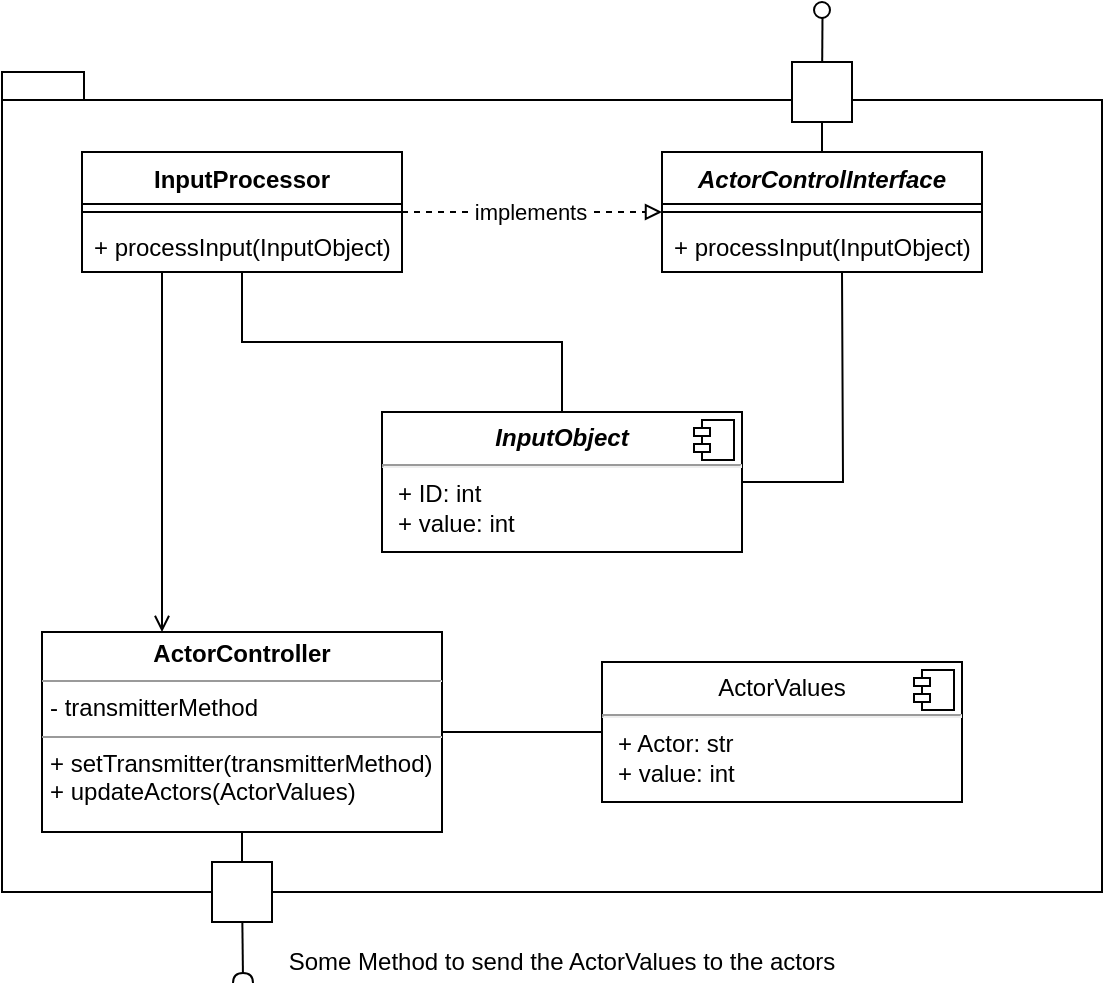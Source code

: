 <mxfile version="20.5.3" type="embed"><diagram id="23iRSUPoRavnBvh4doch" name="Bausteinsicht"><mxGraphModel dx="981" dy="1118" grid="1" gridSize="10" guides="1" tooltips="1" connect="1" arrows="1" fold="1" page="1" pageScale="1" pageWidth="827" pageHeight="1169" math="0" shadow="0"><root><mxCell id="0"/><mxCell id="1" parent="0"/><mxCell id="2" value="" style="shape=folder;fontStyle=1;spacingTop=10;tabWidth=40;tabHeight=14;tabPosition=left;html=1;" vertex="1" parent="1"><mxGeometry x="100" y="170" width="550" height="410" as="geometry"/></mxCell><mxCell id="16" style="edgeStyle=orthogonalEdgeStyle;rounded=0;orthogonalLoop=1;jettySize=auto;html=1;endArrow=block;endFill=0;startArrow=none;startFill=0;dashed=1;exitX=1;exitY=0.5;exitDx=0;exitDy=0;" edge="1" parent="1" source="38"><mxGeometry relative="1" as="geometry"><mxPoint x="310" y="240" as="sourcePoint"/><mxPoint x="430" y="240" as="targetPoint"/></mxGeometry></mxCell><mxCell id="17" value="implements" style="edgeLabel;html=1;align=center;verticalAlign=middle;resizable=0;points=[];" vertex="1" connectable="0" parent="16"><mxGeometry x="-0.333" relative="1" as="geometry"><mxPoint x="20" as="offset"/></mxGeometry></mxCell><mxCell id="18" style="edgeStyle=orthogonalEdgeStyle;rounded=0;orthogonalLoop=1;jettySize=auto;html=1;startArrow=none;startFill=0;endArrow=none;endFill=0;" edge="1" parent="1" source="9"><mxGeometry relative="1" as="geometry"><mxPoint x="520" y="270" as="targetPoint"/></mxGeometry></mxCell><mxCell id="9" value="&lt;p style=&quot;margin:0px;margin-top:6px;text-align:center;&quot;&gt;&lt;b&gt;&lt;i&gt;InputObject&lt;/i&gt;&lt;/b&gt;&lt;/p&gt;&lt;hr&gt;&lt;p style=&quot;margin:0px;margin-left:8px;&quot;&gt;+ ID: int&lt;br&gt;+ value: int&lt;/p&gt;" style="align=left;overflow=fill;html=1;dropTarget=0;" vertex="1" parent="1"><mxGeometry x="290" y="340" width="180" height="70" as="geometry"/></mxCell><mxCell id="10" value="" style="shape=component;jettyWidth=8;jettyHeight=4;" vertex="1" parent="9"><mxGeometry x="1" width="20" height="20" relative="1" as="geometry"><mxPoint x="-24" y="4" as="offset"/></mxGeometry></mxCell><mxCell id="24" style="edgeStyle=orthogonalEdgeStyle;rounded=0;orthogonalLoop=1;jettySize=auto;html=1;startArrow=none;startFill=0;endArrow=none;endFill=0;exitX=1;exitY=0.5;exitDx=0;exitDy=0;" edge="1" parent="1" source="35" target="22"><mxGeometry relative="1" as="geometry"><mxPoint x="310" y="515" as="sourcePoint"/></mxGeometry></mxCell><mxCell id="31" style="edgeStyle=orthogonalEdgeStyle;rounded=0;orthogonalLoop=1;jettySize=auto;html=1;entryX=0;entryY=0.5;entryDx=0;entryDy=0;startArrow=none;startFill=0;endArrow=none;endFill=0;exitX=0.5;exitY=1;exitDx=0;exitDy=0;" edge="1" parent="1" source="35" target="25"><mxGeometry relative="1" as="geometry"><mxPoint x="220" y="560" as="sourcePoint"/></mxGeometry></mxCell><mxCell id="22" value="&lt;p style=&quot;margin:0px;margin-top:6px;text-align:center;&quot;&gt;ActorValues&lt;/p&gt;&lt;hr&gt;&lt;p style=&quot;margin:0px;margin-left:8px;&quot;&gt;+ Actor: str&lt;br&gt;+ value: int&lt;/p&gt;" style="align=left;overflow=fill;html=1;dropTarget=0;" vertex="1" parent="1"><mxGeometry x="400" y="465" width="180" height="70" as="geometry"/></mxCell><mxCell id="23" value="" style="shape=component;jettyWidth=8;jettyHeight=4;" vertex="1" parent="22"><mxGeometry x="1" width="20" height="20" relative="1" as="geometry"><mxPoint x="-24" y="4" as="offset"/></mxGeometry></mxCell><mxCell id="28" value="" style="group;rotation=90;" vertex="1" connectable="0" parent="1"><mxGeometry x="190" y="580" width="60" height="30" as="geometry"/></mxCell><mxCell id="25" value="" style="html=1;rounded=0;rotation=90;" vertex="1" parent="28"><mxGeometry x="15" y="-15" width="30" height="30" as="geometry"/></mxCell><mxCell id="26" value="" style="endArrow=none;html=1;rounded=0;align=center;verticalAlign=top;endFill=0;labelBackgroundColor=none;endSize=2;" edge="1" source="25" target="27" parent="28"><mxGeometry relative="1" as="geometry"/></mxCell><mxCell id="27" value="" style="shape=requiredInterface;html=1;fontSize=11;align=center;fillColor=none;points=[];aspect=fixed;resizable=0;verticalAlign=bottom;labelPosition=center;verticalLabelPosition=top;flipH=1;rotation=90;" vertex="1" parent="28"><mxGeometry x="28" y="38" width="5" height="10" as="geometry"/></mxCell><mxCell id="32" value="Some Method to send the ActorValues to the actors" style="text;html=1;strokeColor=none;fillColor=none;align=center;verticalAlign=middle;whiteSpace=wrap;rounded=0;" vertex="1" parent="1"><mxGeometry x="230" y="600" width="300" height="30" as="geometry"/></mxCell><mxCell id="35" value="&lt;p style=&quot;margin:0px;margin-top:4px;text-align:center;&quot;&gt;&lt;b&gt;ActorController&lt;/b&gt;&lt;/p&gt;&lt;hr size=&quot;1&quot;&gt;&lt;p style=&quot;margin:0px;margin-left:4px;&quot;&gt;- transmitterMethod&lt;/p&gt;&lt;hr size=&quot;1&quot;&gt;&lt;p style=&quot;margin:0px;margin-left:4px;&quot;&gt;+ setTransmitter(transmitterMethod)&lt;/p&gt;&lt;p style=&quot;margin:0px;margin-left:4px;&quot;&gt;+ updateActors(ActorValues)&lt;br&gt;&lt;/p&gt;" style="verticalAlign=top;align=left;overflow=fill;fontSize=12;fontFamily=Helvetica;html=1;" vertex="1" parent="1"><mxGeometry x="120" y="450" width="200" height="100" as="geometry"/></mxCell><mxCell id="42" style="edgeStyle=orthogonalEdgeStyle;rounded=0;orthogonalLoop=1;jettySize=auto;html=1;entryX=0.5;entryY=0;entryDx=0;entryDy=0;startArrow=none;startFill=0;endArrow=none;endFill=0;" edge="1" parent="1" source="38" target="9"><mxGeometry relative="1" as="geometry"/></mxCell><mxCell id="52" style="edgeStyle=orthogonalEdgeStyle;rounded=0;orthogonalLoop=1;jettySize=auto;html=1;startArrow=none;startFill=0;endArrow=open;endFill=0;" edge="1" parent="1" source="38" target="35"><mxGeometry relative="1" as="geometry"><Array as="points"><mxPoint x="180" y="360"/><mxPoint x="180" y="360"/></Array></mxGeometry></mxCell><mxCell id="38" value="InputProcessor" style="swimlane;fontStyle=1;align=center;verticalAlign=top;childLayout=stackLayout;horizontal=1;startSize=26;horizontalStack=0;resizeParent=1;resizeParentMax=0;resizeLast=0;collapsible=1;marginBottom=0;" vertex="1" parent="1"><mxGeometry x="140" y="210" width="160" height="60" as="geometry"/></mxCell><mxCell id="40" value="" style="line;strokeWidth=1;fillColor=none;align=left;verticalAlign=middle;spacingTop=-1;spacingLeft=3;spacingRight=3;rotatable=0;labelPosition=right;points=[];portConstraint=eastwest;strokeColor=inherit;" vertex="1" parent="38"><mxGeometry y="26" width="160" height="8" as="geometry"/></mxCell><mxCell id="41" value="+ processInput(InputObject)" style="text;strokeColor=none;fillColor=none;align=left;verticalAlign=top;spacingLeft=4;spacingRight=4;overflow=hidden;rotatable=0;points=[[0,0.5],[1,0.5]];portConstraint=eastwest;" vertex="1" parent="38"><mxGeometry y="34" width="160" height="26" as="geometry"/></mxCell><mxCell id="51" style="edgeStyle=orthogonalEdgeStyle;rounded=0;orthogonalLoop=1;jettySize=auto;html=1;startArrow=none;startFill=0;endArrow=none;endFill=0;" edge="1" parent="1" source="43" target="47"><mxGeometry relative="1" as="geometry"/></mxCell><mxCell id="43" value="ActorControlInterface" style="swimlane;fontStyle=3;align=center;verticalAlign=top;childLayout=stackLayout;horizontal=1;startSize=26;horizontalStack=0;resizeParent=1;resizeParentMax=0;resizeLast=0;collapsible=1;marginBottom=0;" vertex="1" parent="1"><mxGeometry x="430" y="210" width="160" height="60" as="geometry"/></mxCell><mxCell id="45" value="" style="line;strokeWidth=1;fillColor=none;align=left;verticalAlign=middle;spacingTop=-1;spacingLeft=3;spacingRight=3;rotatable=0;labelPosition=right;points=[];portConstraint=eastwest;strokeColor=inherit;" vertex="1" parent="43"><mxGeometry y="26" width="160" height="8" as="geometry"/></mxCell><mxCell id="46" value="+ processInput(InputObject)" style="text;strokeColor=none;fillColor=none;align=left;verticalAlign=top;spacingLeft=4;spacingRight=4;overflow=hidden;rotatable=0;points=[[0,0.5],[1,0.5]];portConstraint=eastwest;" vertex="1" parent="43"><mxGeometry y="34" width="160" height="26" as="geometry"/></mxCell><mxCell id="50" value="" style="group;rotation=-90;" vertex="1" connectable="0" parent="1"><mxGeometry x="480" y="150" width="60" height="30" as="geometry"/></mxCell><mxCell id="47" value="" style="html=1;rounded=0;rotation=-90;" vertex="1" parent="50"><mxGeometry x="15" y="15" width="30" height="30" as="geometry"/></mxCell><mxCell id="48" value="" style="endArrow=none;html=1;rounded=0;align=center;verticalAlign=top;endFill=0;labelBackgroundColor=none;endSize=2;" edge="1" source="47" target="49" parent="50"><mxGeometry relative="1" as="geometry"/></mxCell><mxCell id="49" value="" style="ellipse;html=1;fontSize=11;align=center;fillColor=none;points=[];aspect=fixed;resizable=0;verticalAlign=bottom;labelPosition=center;verticalLabelPosition=top;flipH=1;rotation=-90;" vertex="1" parent="50"><mxGeometry x="26" y="-15" width="8" height="8" as="geometry"/></mxCell></root></mxGraphModel></diagram></mxfile>